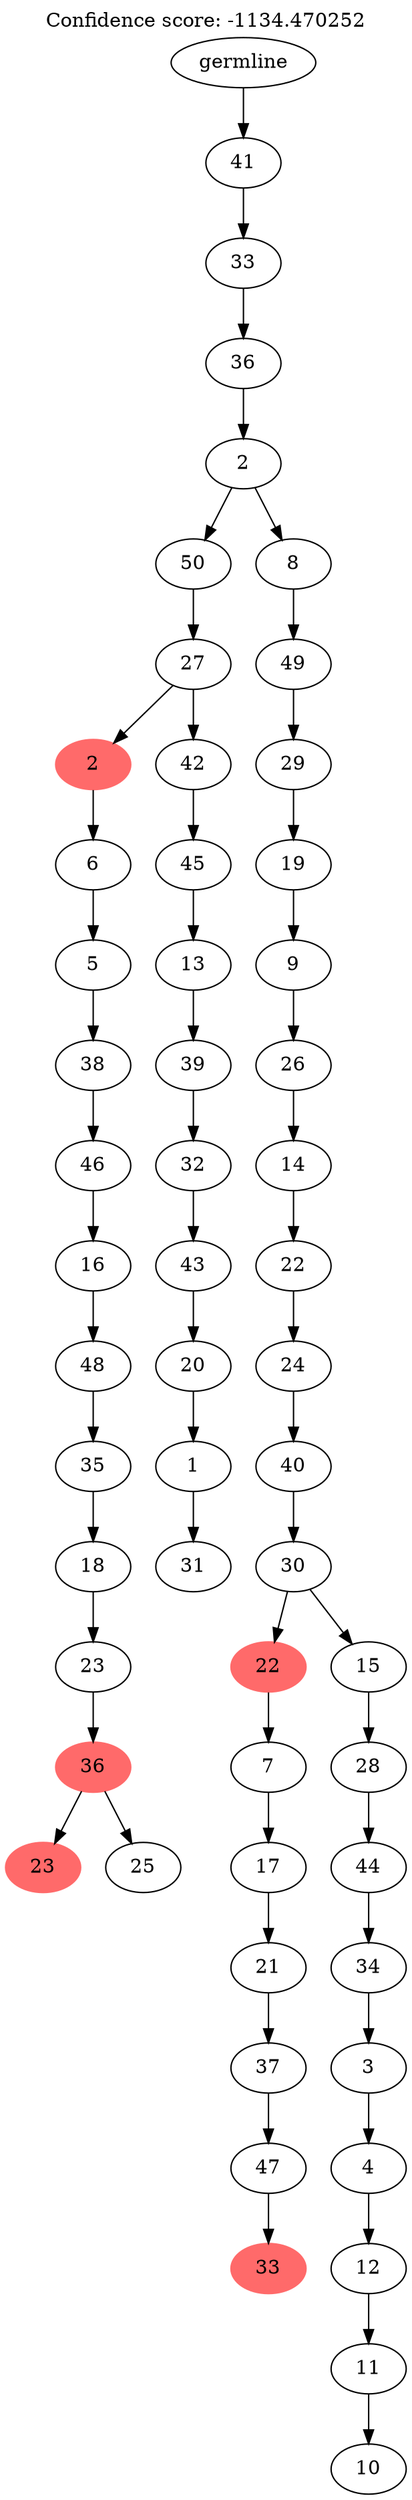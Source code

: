 digraph g {
	"53" -> "54";
	"54" [color=indianred1, style=filled, label="23"];
	"53" -> "55";
	"55" [label="25"];
	"52" -> "53";
	"53" [color=indianred1, style=filled, label="36"];
	"51" -> "52";
	"52" [label="23"];
	"50" -> "51";
	"51" [label="18"];
	"49" -> "50";
	"50" [label="35"];
	"48" -> "49";
	"49" [label="48"];
	"47" -> "48";
	"48" [label="16"];
	"46" -> "47";
	"47" [label="46"];
	"45" -> "46";
	"46" [label="38"];
	"44" -> "45";
	"45" [label="5"];
	"43" -> "44";
	"44" [label="6"];
	"41" -> "42";
	"42" [label="31"];
	"40" -> "41";
	"41" [label="1"];
	"39" -> "40";
	"40" [label="20"];
	"38" -> "39";
	"39" [label="43"];
	"37" -> "38";
	"38" [label="32"];
	"36" -> "37";
	"37" [label="39"];
	"35" -> "36";
	"36" [label="13"];
	"34" -> "35";
	"35" [label="45"];
	"33" -> "34";
	"34" [label="42"];
	"33" -> "43";
	"43" [color=indianred1, style=filled, label="2"];
	"32" -> "33";
	"33" [label="27"];
	"30" -> "31";
	"31" [color=indianred1, style=filled, label="33"];
	"29" -> "30";
	"30" [label="47"];
	"28" -> "29";
	"29" [label="37"];
	"27" -> "28";
	"28" [label="21"];
	"26" -> "27";
	"27" [label="17"];
	"25" -> "26";
	"26" [label="7"];
	"23" -> "24";
	"24" [label="10"];
	"22" -> "23";
	"23" [label="11"];
	"21" -> "22";
	"22" [label="12"];
	"20" -> "21";
	"21" [label="4"];
	"19" -> "20";
	"20" [label="3"];
	"18" -> "19";
	"19" [label="34"];
	"17" -> "18";
	"18" [label="44"];
	"16" -> "17";
	"17" [label="28"];
	"15" -> "16";
	"16" [label="15"];
	"15" -> "25";
	"25" [color=indianred1, style=filled, label="22"];
	"14" -> "15";
	"15" [label="30"];
	"13" -> "14";
	"14" [label="40"];
	"12" -> "13";
	"13" [label="24"];
	"11" -> "12";
	"12" [label="22"];
	"10" -> "11";
	"11" [label="14"];
	"9" -> "10";
	"10" [label="26"];
	"8" -> "9";
	"9" [label="9"];
	"7" -> "8";
	"8" [label="19"];
	"6" -> "7";
	"7" [label="29"];
	"5" -> "6";
	"6" [label="49"];
	"4" -> "5";
	"5" [label="8"];
	"4" -> "32";
	"32" [label="50"];
	"3" -> "4";
	"4" [label="2"];
	"2" -> "3";
	"3" [label="36"];
	"1" -> "2";
	"2" [label="33"];
	"0" -> "1";
	"1" [label="41"];
	"0" [label="germline"];
	labelloc="t";
	label="Confidence score: -1134.470252";
}
